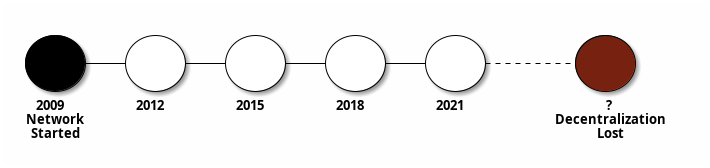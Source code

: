 ' After generating updated image, run following command to make background transparent:
' convert -fuzz 5% losing-decentralization.png -transparent white losing-decentralization.png
@startditaa(--scale=1.00)
+-----+   +-----+   +-----+   +-----+   +-----+        +-----+
|{o}  |   |{o}  |   |{o}  |   |{o}  |   |{o}  |        |{o}  |
|c000 +---+     +---+     +---+     +---+     +----=---+c721 |
|     |   |     |   |     |   |     |   |     |        |     |
+-----+   +-----+   +-----+   +-----+   +-----+        +-----+

 2009      2012      2015      2018      2021             ?      

Network                                            Decentralization
Started                                                  Lost
@endditaa
